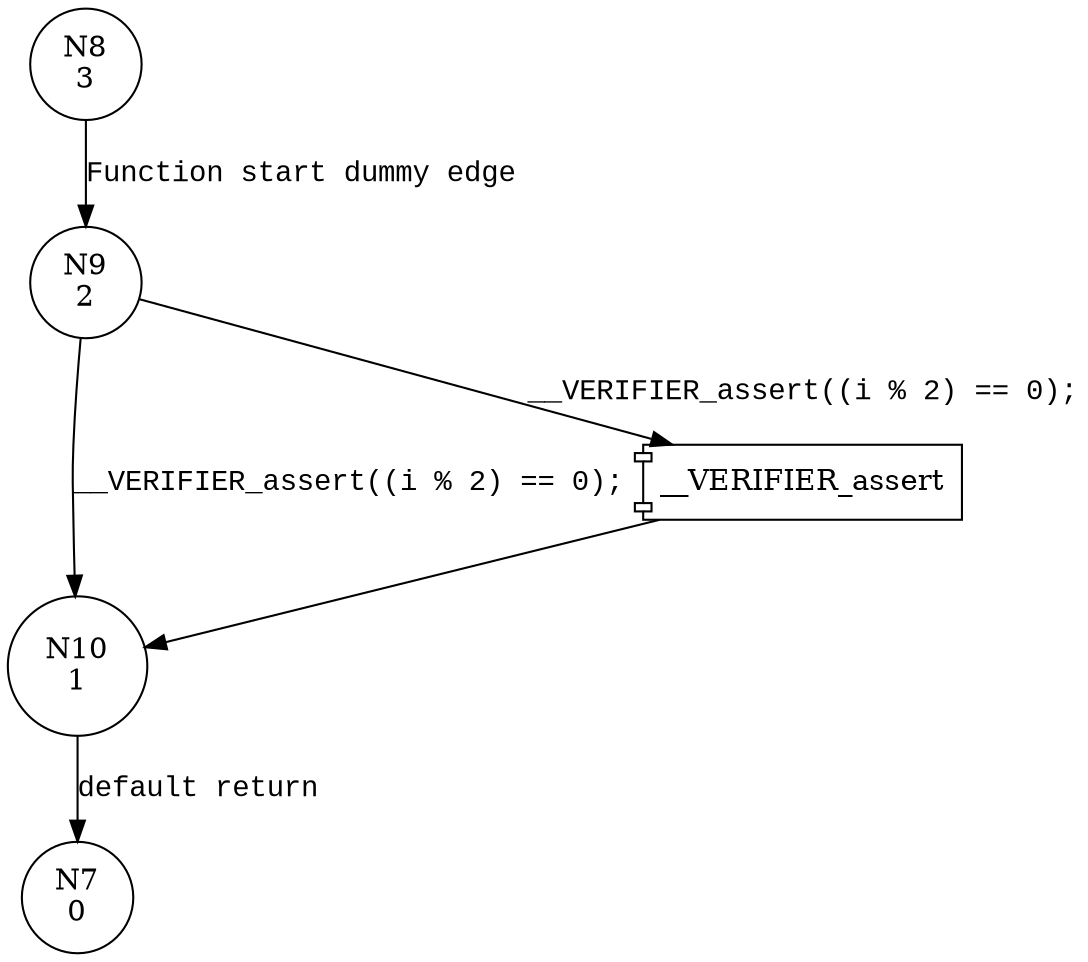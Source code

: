 digraph printEven {
9 [shape="circle" label="N9\n2"]
10 [shape="circle" label="N10\n1"]
7 [shape="circle" label="N7\n0"]
8 [shape="circle" label="N8\n3"]
100004 [shape="component" label="__VERIFIER_assert"]
9 -> 100004 [label="__VERIFIER_assert((i % 2) == 0);" fontname="Courier New"]
100004 -> 10 [label="" fontname="Courier New"]
9 -> 10 [label="__VERIFIER_assert((i % 2) == 0);" fontname="Courier New"]
10 -> 7 [label="default return" fontname="Courier New"]
8 -> 9 [label="Function start dummy edge" fontname="Courier New"]
}